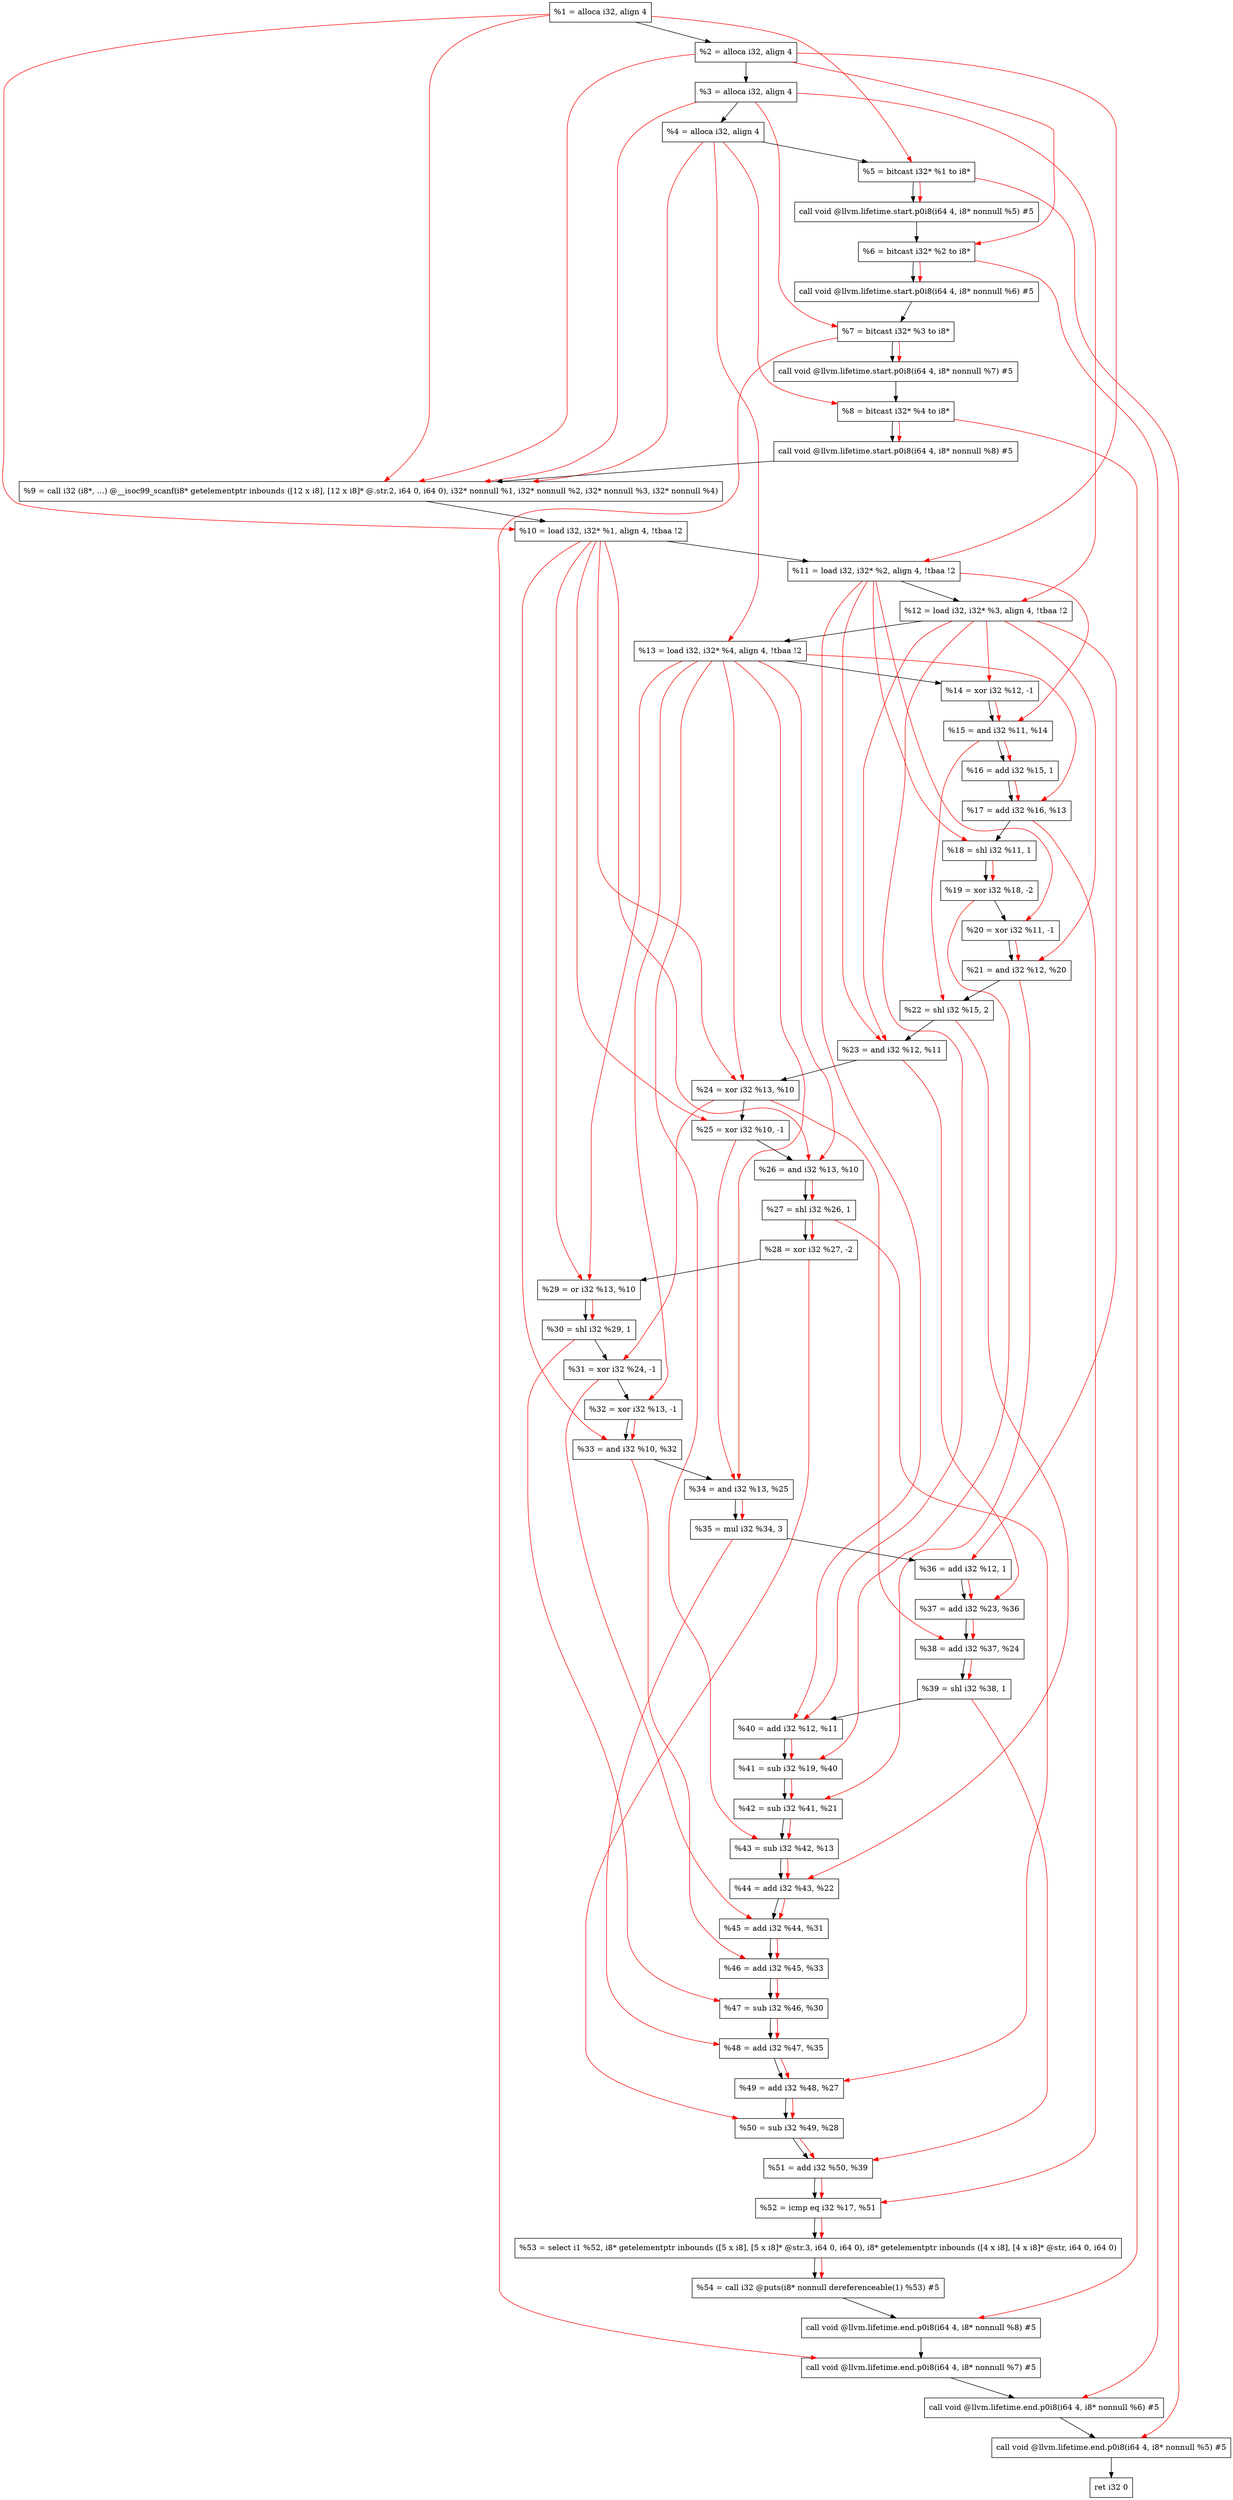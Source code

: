 digraph "DFG for'main' function" {
	Node0xc2db18[shape=record, label="  %1 = alloca i32, align 4"];
	Node0xc2db98[shape=record, label="  %2 = alloca i32, align 4"];
	Node0xc2dc28[shape=record, label="  %3 = alloca i32, align 4"];
	Node0xc2dc88[shape=record, label="  %4 = alloca i32, align 4"];
	Node0xc2dd38[shape=record, label="  %5 = bitcast i32* %1 to i8*"];
	Node0xc2e168[shape=record, label="  call void @llvm.lifetime.start.p0i8(i64 4, i8* nonnull %5) #5"];
	Node0xc2e248[shape=record, label="  %6 = bitcast i32* %2 to i8*"];
	Node0xc2e348[shape=record, label="  call void @llvm.lifetime.start.p0i8(i64 4, i8* nonnull %6) #5"];
	Node0xc2e408[shape=record, label="  %7 = bitcast i32* %3 to i8*"];
	Node0xc2e4b8[shape=record, label="  call void @llvm.lifetime.start.p0i8(i64 4, i8* nonnull %7) #5"];
	Node0xc2e578[shape=record, label="  %8 = bitcast i32* %4 to i8*"];
	Node0xc2e628[shape=record, label="  call void @llvm.lifetime.start.p0i8(i64 4, i8* nonnull %8) #5"];
	Node0xc28b10[shape=record, label="  %9 = call i32 (i8*, ...) @__isoc99_scanf(i8* getelementptr inbounds ([12 x i8], [12 x i8]* @.str.2, i64 0, i64 0), i32* nonnull %1, i32* nonnull %2, i32* nonnull %3, i32* nonnull %4)"];
	Node0xc2e828[shape=record, label="  %10 = load i32, i32* %1, align 4, !tbaa !2"];
	Node0xc2f798[shape=record, label="  %11 = load i32, i32* %2, align 4, !tbaa !2"];
	Node0xc2fe08[shape=record, label="  %12 = load i32, i32* %3, align 4, !tbaa !2"];
	Node0xc2fe68[shape=record, label="  %13 = load i32, i32* %4, align 4, !tbaa !2"];
	Node0xc2fee0[shape=record, label="  %14 = xor i32 %12, -1"];
	Node0xc2ff50[shape=record, label="  %15 = and i32 %11, %14"];
	Node0xc2ffc0[shape=record, label="  %16 = add i32 %15, 1"];
	Node0xc30030[shape=record, label="  %17 = add i32 %16, %13"];
	Node0xc300a0[shape=record, label="  %18 = shl i32 %11, 1"];
	Node0xc30110[shape=record, label="  %19 = xor i32 %18, -2"];
	Node0xc30180[shape=record, label="  %20 = xor i32 %11, -1"];
	Node0xc301f0[shape=record, label="  %21 = and i32 %12, %20"];
	Node0xc30260[shape=record, label="  %22 = shl i32 %15, 2"];
	Node0xc302d0[shape=record, label="  %23 = and i32 %12, %11"];
	Node0xc30340[shape=record, label="  %24 = xor i32 %13, %10"];
	Node0xc303b0[shape=record, label="  %25 = xor i32 %10, -1"];
	Node0xc30420[shape=record, label="  %26 = and i32 %13, %10"];
	Node0xc30490[shape=record, label="  %27 = shl i32 %26, 1"];
	Node0xc30500[shape=record, label="  %28 = xor i32 %27, -2"];
	Node0xc30570[shape=record, label="  %29 = or i32 %13, %10"];
	Node0xc305e0[shape=record, label="  %30 = shl i32 %29, 1"];
	Node0xc30650[shape=record, label="  %31 = xor i32 %24, -1"];
	Node0xc306c0[shape=record, label="  %32 = xor i32 %13, -1"];
	Node0xc30730[shape=record, label="  %33 = and i32 %10, %32"];
	Node0xc307a0[shape=record, label="  %34 = and i32 %13, %25"];
	Node0xc30810[shape=record, label="  %35 = mul i32 %34, 3"];
	Node0xc30880[shape=record, label="  %36 = add i32 %12, 1"];
	Node0xc308f0[shape=record, label="  %37 = add i32 %23, %36"];
	Node0xc30960[shape=record, label="  %38 = add i32 %37, %24"];
	Node0xc309d0[shape=record, label="  %39 = shl i32 %38, 1"];
	Node0xc30a40[shape=record, label="  %40 = add i32 %12, %11"];
	Node0xc30ab0[shape=record, label="  %41 = sub i32 %19, %40"];
	Node0xc30b20[shape=record, label="  %42 = sub i32 %41, %21"];
	Node0xc30b90[shape=record, label="  %43 = sub i32 %42, %13"];
	Node0xc30c00[shape=record, label="  %44 = add i32 %43, %22"];
	Node0xc30c70[shape=record, label="  %45 = add i32 %44, %31"];
	Node0xc30ce0[shape=record, label="  %46 = add i32 %45, %33"];
	Node0xc30d50[shape=record, label="  %47 = sub i32 %46, %30"];
	Node0xc30dc0[shape=record, label="  %48 = add i32 %47, %35"];
	Node0xc30e30[shape=record, label="  %49 = add i32 %48, %27"];
	Node0xc30ea0[shape=record, label="  %50 = sub i32 %49, %28"];
	Node0xc30f10[shape=record, label="  %51 = add i32 %50, %39"];
	Node0xc30f80[shape=record, label="  %52 = icmp eq i32 %17, %51"];
	Node0xbcd8b8[shape=record, label="  %53 = select i1 %52, i8* getelementptr inbounds ([5 x i8], [5 x i8]* @str.3, i64 0, i64 0), i8* getelementptr inbounds ([4 x i8], [4 x i8]* @str, i64 0, i64 0)"];
	Node0xc31010[shape=record, label="  %54 = call i32 @puts(i8* nonnull dereferenceable(1) %53) #5"];
	Node0xc312b8[shape=record, label="  call void @llvm.lifetime.end.p0i8(i64 4, i8* nonnull %8) #5"];
	Node0xc31418[shape=record, label="  call void @llvm.lifetime.end.p0i8(i64 4, i8* nonnull %7) #5"];
	Node0xc31528[shape=record, label="  call void @llvm.lifetime.end.p0i8(i64 4, i8* nonnull %6) #5"];
	Node0xc31638[shape=record, label="  call void @llvm.lifetime.end.p0i8(i64 4, i8* nonnull %5) #5"];
	Node0xc316f8[shape=record, label="  ret i32 0"];
	Node0xc2db18 -> Node0xc2db98;
	Node0xc2db98 -> Node0xc2dc28;
	Node0xc2dc28 -> Node0xc2dc88;
	Node0xc2dc88 -> Node0xc2dd38;
	Node0xc2dd38 -> Node0xc2e168;
	Node0xc2e168 -> Node0xc2e248;
	Node0xc2e248 -> Node0xc2e348;
	Node0xc2e348 -> Node0xc2e408;
	Node0xc2e408 -> Node0xc2e4b8;
	Node0xc2e4b8 -> Node0xc2e578;
	Node0xc2e578 -> Node0xc2e628;
	Node0xc2e628 -> Node0xc28b10;
	Node0xc28b10 -> Node0xc2e828;
	Node0xc2e828 -> Node0xc2f798;
	Node0xc2f798 -> Node0xc2fe08;
	Node0xc2fe08 -> Node0xc2fe68;
	Node0xc2fe68 -> Node0xc2fee0;
	Node0xc2fee0 -> Node0xc2ff50;
	Node0xc2ff50 -> Node0xc2ffc0;
	Node0xc2ffc0 -> Node0xc30030;
	Node0xc30030 -> Node0xc300a0;
	Node0xc300a0 -> Node0xc30110;
	Node0xc30110 -> Node0xc30180;
	Node0xc30180 -> Node0xc301f0;
	Node0xc301f0 -> Node0xc30260;
	Node0xc30260 -> Node0xc302d0;
	Node0xc302d0 -> Node0xc30340;
	Node0xc30340 -> Node0xc303b0;
	Node0xc303b0 -> Node0xc30420;
	Node0xc30420 -> Node0xc30490;
	Node0xc30490 -> Node0xc30500;
	Node0xc30500 -> Node0xc30570;
	Node0xc30570 -> Node0xc305e0;
	Node0xc305e0 -> Node0xc30650;
	Node0xc30650 -> Node0xc306c0;
	Node0xc306c0 -> Node0xc30730;
	Node0xc30730 -> Node0xc307a0;
	Node0xc307a0 -> Node0xc30810;
	Node0xc30810 -> Node0xc30880;
	Node0xc30880 -> Node0xc308f0;
	Node0xc308f0 -> Node0xc30960;
	Node0xc30960 -> Node0xc309d0;
	Node0xc309d0 -> Node0xc30a40;
	Node0xc30a40 -> Node0xc30ab0;
	Node0xc30ab0 -> Node0xc30b20;
	Node0xc30b20 -> Node0xc30b90;
	Node0xc30b90 -> Node0xc30c00;
	Node0xc30c00 -> Node0xc30c70;
	Node0xc30c70 -> Node0xc30ce0;
	Node0xc30ce0 -> Node0xc30d50;
	Node0xc30d50 -> Node0xc30dc0;
	Node0xc30dc0 -> Node0xc30e30;
	Node0xc30e30 -> Node0xc30ea0;
	Node0xc30ea0 -> Node0xc30f10;
	Node0xc30f10 -> Node0xc30f80;
	Node0xc30f80 -> Node0xbcd8b8;
	Node0xbcd8b8 -> Node0xc31010;
	Node0xc31010 -> Node0xc312b8;
	Node0xc312b8 -> Node0xc31418;
	Node0xc31418 -> Node0xc31528;
	Node0xc31528 -> Node0xc31638;
	Node0xc31638 -> Node0xc316f8;
edge [color=red]
	Node0xc2db18 -> Node0xc2dd38;
	Node0xc2dd38 -> Node0xc2e168;
	Node0xc2db98 -> Node0xc2e248;
	Node0xc2e248 -> Node0xc2e348;
	Node0xc2dc28 -> Node0xc2e408;
	Node0xc2e408 -> Node0xc2e4b8;
	Node0xc2dc88 -> Node0xc2e578;
	Node0xc2e578 -> Node0xc2e628;
	Node0xc2db18 -> Node0xc28b10;
	Node0xc2db98 -> Node0xc28b10;
	Node0xc2dc28 -> Node0xc28b10;
	Node0xc2dc88 -> Node0xc28b10;
	Node0xc2db18 -> Node0xc2e828;
	Node0xc2db98 -> Node0xc2f798;
	Node0xc2dc28 -> Node0xc2fe08;
	Node0xc2dc88 -> Node0xc2fe68;
	Node0xc2fe08 -> Node0xc2fee0;
	Node0xc2f798 -> Node0xc2ff50;
	Node0xc2fee0 -> Node0xc2ff50;
	Node0xc2ff50 -> Node0xc2ffc0;
	Node0xc2ffc0 -> Node0xc30030;
	Node0xc2fe68 -> Node0xc30030;
	Node0xc2f798 -> Node0xc300a0;
	Node0xc300a0 -> Node0xc30110;
	Node0xc2f798 -> Node0xc30180;
	Node0xc2fe08 -> Node0xc301f0;
	Node0xc30180 -> Node0xc301f0;
	Node0xc2ff50 -> Node0xc30260;
	Node0xc2fe08 -> Node0xc302d0;
	Node0xc2f798 -> Node0xc302d0;
	Node0xc2fe68 -> Node0xc30340;
	Node0xc2e828 -> Node0xc30340;
	Node0xc2e828 -> Node0xc303b0;
	Node0xc2fe68 -> Node0xc30420;
	Node0xc2e828 -> Node0xc30420;
	Node0xc30420 -> Node0xc30490;
	Node0xc30490 -> Node0xc30500;
	Node0xc2fe68 -> Node0xc30570;
	Node0xc2e828 -> Node0xc30570;
	Node0xc30570 -> Node0xc305e0;
	Node0xc30340 -> Node0xc30650;
	Node0xc2fe68 -> Node0xc306c0;
	Node0xc2e828 -> Node0xc30730;
	Node0xc306c0 -> Node0xc30730;
	Node0xc2fe68 -> Node0xc307a0;
	Node0xc303b0 -> Node0xc307a0;
	Node0xc307a0 -> Node0xc30810;
	Node0xc2fe08 -> Node0xc30880;
	Node0xc302d0 -> Node0xc308f0;
	Node0xc30880 -> Node0xc308f0;
	Node0xc308f0 -> Node0xc30960;
	Node0xc30340 -> Node0xc30960;
	Node0xc30960 -> Node0xc309d0;
	Node0xc2fe08 -> Node0xc30a40;
	Node0xc2f798 -> Node0xc30a40;
	Node0xc30110 -> Node0xc30ab0;
	Node0xc30a40 -> Node0xc30ab0;
	Node0xc30ab0 -> Node0xc30b20;
	Node0xc301f0 -> Node0xc30b20;
	Node0xc30b20 -> Node0xc30b90;
	Node0xc2fe68 -> Node0xc30b90;
	Node0xc30b90 -> Node0xc30c00;
	Node0xc30260 -> Node0xc30c00;
	Node0xc30c00 -> Node0xc30c70;
	Node0xc30650 -> Node0xc30c70;
	Node0xc30c70 -> Node0xc30ce0;
	Node0xc30730 -> Node0xc30ce0;
	Node0xc30ce0 -> Node0xc30d50;
	Node0xc305e0 -> Node0xc30d50;
	Node0xc30d50 -> Node0xc30dc0;
	Node0xc30810 -> Node0xc30dc0;
	Node0xc30dc0 -> Node0xc30e30;
	Node0xc30490 -> Node0xc30e30;
	Node0xc30e30 -> Node0xc30ea0;
	Node0xc30500 -> Node0xc30ea0;
	Node0xc30ea0 -> Node0xc30f10;
	Node0xc309d0 -> Node0xc30f10;
	Node0xc30030 -> Node0xc30f80;
	Node0xc30f10 -> Node0xc30f80;
	Node0xc30f80 -> Node0xbcd8b8;
	Node0xbcd8b8 -> Node0xc31010;
	Node0xc2e578 -> Node0xc312b8;
	Node0xc2e408 -> Node0xc31418;
	Node0xc2e248 -> Node0xc31528;
	Node0xc2dd38 -> Node0xc31638;
}
